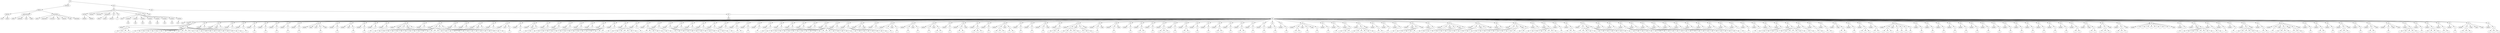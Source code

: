 digraph Tree {
	"t0" [label = "TEI"];
	"t1" [label = "teiHeader"];
	"t2" [label = "fileDesc"];
	"t3" [label = "titleStmt"];
	"t4" [label = "title"];
	"t5" [label = "author"];
	"t6" [label = "publicationStmt"];
	"t7" [label = "editor"];
	"t8" [label = "publisher"];
	"t9" [label = "idno"];
	"t10" [label = "rights"];
	"t11" [label = "SourceDesc"];
	"t12" [label = "genre"];
	"t13" [label = "inspiration"];
	"t14" [label = "structure"];
	"t15" [label = "type"];
	"t16" [label = "periode"];
	"t17" [label = "taille"];
	"t18" [label = "permalien"];
	"t19" [label = "text"];
	"t20" [label = "front"];
	"t21" [label = "docTitle"];
	"t22" [label = "titlePart"];
	"t23" [label = "titlePart"];
	"t24" [label = "docDate"];
	"t25" [label = "docAuthor"];
	"t26" [label = "docImprint"];
	"t27" [label = "editor"];
	"t28" [label = "printer"];
	"t29" [label = "div"];
	"t30" [label = "adresse"];
	"t31" [label = "div"];
	"t32" [label = "p"];
	"t33" [label = "castList"];
	"t34" [label = "head"];
	"t35" [label = "castItem"];
	"t36" [label = "role"];
	"t37" [label = "castItem"];
	"t38" [label = "role"];
	"t39" [label = "castItem"];
	"t40" [label = "role"];
	"t41" [label = "castItem"];
	"t42" [label = "role"];
	"t43" [label = "castItem"];
	"t44" [label = "role"];
	"t45" [label = "castItem"];
	"t46" [label = "role"];
	"t47" [label = "castItem"];
	"t48" [label = "role"];
	"t49" [label = "castItem"];
	"t50" [label = "role"];
	"t51" [label = "set"];
	"t52" [label = "note"];
	"t53" [label = "body"];
	"t54" [label = "div1"];
	"t55" [label = "head"];
	"t56" [label = "div2"];
	"t57" [label = "head"];
	"t58" [label = "stage"];
	"t59" [label = "sp"];
	"t60" [label = "speaker"];
	"t61" [label = "p"];
	"t62" [label = "s"];
	"t63" [label = "s"];
	"t64" [label = "s"];
	"t65" [label = "s"];
	"t66" [label = "stage"];
	"t67" [label = "p"];
	"t68" [label = "s"];
	"t69" [label = "s"];
	"t70" [label = "s"];
	"t71" [label = "s"];
	"t72" [label = "s"];
	"t73" [label = "s"];
	"t74" [label = "s"];
	"t75" [label = "s"];
	"t76" [label = "s"];
	"t77" [label = "s"];
	"t78" [label = "s"];
	"t79" [label = "s"];
	"t80" [label = "s"];
	"t81" [label = "s"];
	"t82" [label = "s"];
	"t83" [label = "s"];
	"t84" [label = "s"];
	"t85" [label = "s"];
	"t86" [label = "s"];
	"t87" [label = "s"];
	"t88" [label = "s"];
	"t89" [label = "s"];
	"t90" [label = "s"];
	"t91" [label = "sp"];
	"t92" [label = "speaker"];
	"t93" [label = "p"];
	"t94" [label = "s"];
	"t95" [label = "sp"];
	"t96" [label = "speaker"];
	"t97" [label = "stage"];
	"t98" [label = "p"];
	"t99" [label = "s"];
	"t100" [label = "sp"];
	"t101" [label = "speaker"];
	"t102" [label = "p"];
	"t103" [label = "s"];
	"t104" [label = "sp"];
	"t105" [label = "speaker"];
	"t106" [label = "p"];
	"t107" [label = "s"];
	"t108" [label = "sp"];
	"t109" [label = "speaker"];
	"t110" [label = "p"];
	"t111" [label = "s"];
	"t112" [label = "sp"];
	"t113" [label = "speaker"];
	"t114" [label = "p"];
	"t115" [label = "s"];
	"t116" [label = "sp"];
	"t117" [label = "speaker"];
	"t118" [label = "p"];
	"t119" [label = "s"];
	"t120" [label = "sp"];
	"t121" [label = "speaker"];
	"t122" [label = "p"];
	"t123" [label = "s"];
	"t124" [label = "sp"];
	"t125" [label = "speaker"];
	"t126" [label = "p"];
	"t127" [label = "s"];
	"t128" [label = "sp"];
	"t129" [label = "speaker"];
	"t130" [label = "stage"];
	"t131" [label = "note"];
	"t132" [label = "p"];
	"t133" [label = "s"];
	"t134" [label = "stage"];
	"t135" [label = "sp"];
	"t136" [label = "speaker"];
	"t137" [label = "p"];
	"t138" [label = "s"];
	"t139" [label = "sp"];
	"t140" [label = "speaker"];
	"t141" [label = "note"];
	"t142" [label = "p"];
	"t143" [label = "s"];
	"t144" [label = "sp"];
	"t145" [label = "speaker"];
	"t146" [label = "p"];
	"t147" [label = "s"];
	"t148" [label = "sp"];
	"t149" [label = "speaker"];
	"t150" [label = "p"];
	"t151" [label = "s"];
	"t152" [label = "sp"];
	"t153" [label = "speaker"];
	"t154" [label = "p"];
	"t155" [label = "s"];
	"t156" [label = "sp"];
	"t157" [label = "speaker"];
	"t158" [label = "stage"];
	"t159" [label = "p"];
	"t160" [label = "s"];
	"t161" [label = "stage"];
	"t162" [label = "p"];
	"t163" [label = "s"];
	"t164" [label = "s"];
	"t165" [label = "s"];
	"t166" [label = "sp"];
	"t167" [label = "speaker"];
	"t168" [label = "p"];
	"t169" [label = "s"];
	"t170" [label = "sp"];
	"t171" [label = "speaker"];
	"t172" [label = "p"];
	"t173" [label = "s"];
	"t174" [label = "s"];
	"t175" [label = "s"];
	"t176" [label = "s"];
	"t177" [label = "s"];
	"t178" [label = "s"];
	"t179" [label = "s"];
	"t180" [label = "s"];
	"t181" [label = "s"];
	"t182" [label = "s"];
	"t183" [label = "s"];
	"t184" [label = "s"];
	"t185" [label = "s"];
	"t186" [label = "p"];
	"t187" [label = "s"];
	"t188" [label = "p"];
	"t189" [label = "s"];
	"t190" [label = "s"];
	"t191" [label = "s"];
	"t192" [label = "s"];
	"t193" [label = "s"];
	"t194" [label = "s"];
	"t195" [label = "s"];
	"t196" [label = "sp"];
	"t197" [label = "speaker"];
	"t198" [label = "p"];
	"t199" [label = "s"];
	"t200" [label = "sp"];
	"t201" [label = "speaker"];
	"t202" [label = "p"];
	"t203" [label = "s"];
	"t204" [label = "sp"];
	"t205" [label = "speaker"];
	"t206" [label = "note"];
	"t207" [label = "p"];
	"t208" [label = "s"];
	"t209" [label = "sp"];
	"t210" [label = "speaker"];
	"t211" [label = "p"];
	"t212" [label = "s"];
	"t213" [label = "sp"];
	"t214" [label = "speaker"];
	"t215" [label = "note"];
	"t216" [label = "p"];
	"t217" [label = "s"];
	"t218" [label = "sp"];
	"t219" [label = "speaker"];
	"t220" [label = "p"];
	"t221" [label = "s"];
	"t222" [label = "sp"];
	"t223" [label = "speaker"];
	"t224" [label = "note"];
	"t225" [label = "p"];
	"t226" [label = "s"];
	"t227" [label = "s"];
	"t228" [label = "sp"];
	"t229" [label = "speaker"];
	"t230" [label = "p"];
	"t231" [label = "s"];
	"t232" [label = "sp"];
	"t233" [label = "speaker"];
	"t234" [label = "p"];
	"t235" [label = "s"];
	"t236" [label = "s"];
	"t237" [label = "s"];
	"t238" [label = "sp"];
	"t239" [label = "speaker"];
	"t240" [label = "p"];
	"t241" [label = "s"];
	"t242" [label = "s"];
	"t243" [label = "sp"];
	"t244" [label = "speaker"];
	"t245" [label = "p"];
	"t246" [label = "s"];
	"t247" [label = "sp"];
	"t248" [label = "speaker"];
	"t249" [label = "p"];
	"t250" [label = "s"];
	"t251" [label = "sp"];
	"t252" [label = "speaker"];
	"t253" [label = "p"];
	"t254" [label = "s"];
	"t255" [label = "s"];
	"t256" [label = "s"];
	"t257" [label = "s"];
	"t258" [label = "s"];
	"t259" [label = "s"];
	"t260" [label = "s"];
	"t261" [label = "s"];
	"t262" [label = "s"];
	"t263" [label = "sp"];
	"t264" [label = "speaker"];
	"t265" [label = "p"];
	"t266" [label = "s"];
	"t267" [label = "sp"];
	"t268" [label = "speaker"];
	"t269" [label = "p"];
	"t270" [label = "s"];
	"t271" [label = "s"];
	"t272" [label = "s"];
	"t273" [label = "s"];
	"t274" [label = "s"];
	"t275" [label = "s"];
	"t276" [label = "s"];
	"t277" [label = "sp"];
	"t278" [label = "speaker"];
	"t279" [label = "p"];
	"t280" [label = "s"];
	"t281" [label = "sp"];
	"t282" [label = "speaker"];
	"t283" [label = "p"];
	"t284" [label = "s"];
	"t285" [label = "s"];
	"t286" [label = "s"];
	"t287" [label = "s"];
	"t288" [label = "s"];
	"t289" [label = "sp"];
	"t290" [label = "speaker"];
	"t291" [label = "p"];
	"t292" [label = "s"];
	"t293" [label = "s"];
	"t294" [label = "sp"];
	"t295" [label = "speaker"];
	"t296" [label = "p"];
	"t297" [label = "s"];
	"t298" [label = "s"];
	"t299" [label = "s"];
	"t300" [label = "s"];
	"t301" [label = "s"];
	"t302" [label = "sp"];
	"t303" [label = "speaker"];
	"t304" [label = "p"];
	"t305" [label = "s"];
	"t306" [label = "s"];
	"t307" [label = "sp"];
	"t308" [label = "speaker"];
	"t309" [label = "p"];
	"t310" [label = "s"];
	"t311" [label = "s"];
	"t312" [label = "sp"];
	"t313" [label = "speaker"];
	"t314" [label = "p"];
	"t315" [label = "s"];
	"t316" [label = "s"];
	"t317" [label = "sp"];
	"t318" [label = "speaker"];
	"t319" [label = "p"];
	"t320" [label = "s"];
	"t321" [label = "s"];
	"t322" [label = "sp"];
	"t323" [label = "speaker"];
	"t324" [label = "p"];
	"t325" [label = "s"];
	"t326" [label = "sp"];
	"t327" [label = "speaker"];
	"t328" [label = "p"];
	"t329" [label = "s"];
	"t330" [label = "s"];
	"t331" [label = "sp"];
	"t332" [label = "speaker"];
	"t333" [label = "p"];
	"t334" [label = "s"];
	"t335" [label = "sp"];
	"t336" [label = "speaker"];
	"t337" [label = "p"];
	"t338" [label = "s"];
	"t339" [label = "sp"];
	"t340" [label = "speaker"];
	"t341" [label = "p"];
	"t342" [label = "s"];
	"t343" [label = "sp"];
	"t344" [label = "speaker"];
	"t345" [label = "p"];
	"t346" [label = "s"];
	"t347" [label = "sp"];
	"t348" [label = "speaker"];
	"t349" [label = "p"];
	"t350" [label = "s"];
	"t351" [label = "sp"];
	"t352" [label = "speaker"];
	"t353" [label = "p"];
	"t354" [label = "s"];
	"t355" [label = "s"];
	"t356" [label = "sp"];
	"t357" [label = "speaker"];
	"t358" [label = "p"];
	"t359" [label = "s"];
	"t360" [label = "sp"];
	"t361" [label = "speaker"];
	"t362" [label = "p"];
	"t363" [label = "s"];
	"t364" [label = "s"];
	"t365" [label = "s"];
	"t366" [label = "s"];
	"t367" [label = "s"];
	"t368" [label = "s"];
	"t369" [label = "s"];
	"t370" [label = "s"];
	"t371" [label = "s"];
	"t372" [label = "s"];
	"t373" [label = "s"];
	"t374" [label = "s"];
	"t375" [label = "s"];
	"t376" [label = "s"];
	"t377" [label = "s"];
	"t378" [label = "sp"];
	"t379" [label = "speaker"];
	"t380" [label = "p"];
	"t381" [label = "s"];
	"t382" [label = "sp"];
	"t383" [label = "speaker"];
	"t384" [label = "p"];
	"t385" [label = "s"];
	"t386" [label = "s"];
	"t387" [label = "s"];
	"t388" [label = "s"];
	"t389" [label = "s"];
	"t390" [label = "s"];
	"t391" [label = "sp"];
	"t392" [label = "speaker"];
	"t393" [label = "p"];
	"t394" [label = "s"];
	"t395" [label = "stage"];
	"t396" [label = "sp"];
	"t397" [label = "speaker"];
	"t398" [label = "p"];
	"t399" [label = "s"];
	"t400" [label = "sp"];
	"t401" [label = "speaker"];
	"t402" [label = "p"];
	"t403" [label = "s"];
	"t404" [label = "stage"];
	"t405" [label = "p"];
	"t406" [label = "s"];
	"t407" [label = "sp"];
	"t408" [label = "speaker"];
	"t409" [label = "p"];
	"t410" [label = "s"];
	"t411" [label = "stage"];
	"t412" [label = "p"];
	"t413" [label = "s"];
	"t414" [label = "sp"];
	"t415" [label = "speaker"];
	"t416" [label = "p"];
	"t417" [label = "s"];
	"t418" [label = "stage"];
	"t419" [label = "p"];
	"t420" [label = "s"];
	"t421" [label = "s"];
	"t422" [label = "sp"];
	"t423" [label = "speaker"];
	"t424" [label = "p"];
	"t425" [label = "s"];
	"t426" [label = "sp"];
	"t427" [label = "speaker"];
	"t428" [label = "p"];
	"t429" [label = "s"];
	"t430" [label = "s"];
	"t431" [label = "stage"];
	"t432" [label = "sp"];
	"t433" [label = "speaker"];
	"t434" [label = "p"];
	"t435" [label = "s"];
	"t436" [label = "s"];
	"t437" [label = "s"];
	"t438" [label = "sp"];
	"t439" [label = "speaker"];
	"t440" [label = "p"];
	"t441" [label = "s"];
	"t442" [label = "sp"];
	"t443" [label = "speaker"];
	"t444" [label = "p"];
	"t445" [label = "s"];
	"t446" [label = "s"];
	"t447" [label = "s"];
	"t448" [label = "stage"];
	"t449" [label = "p"];
	"t450" [label = "s"];
	"t451" [label = "s"];
	"t452" [label = "sp"];
	"t453" [label = "speaker"];
	"t454" [label = "p"];
	"t455" [label = "s"];
	"t456" [label = "sp"];
	"t457" [label = "speaker"];
	"t458" [label = "p"];
	"t459" [label = "s"];
	"t460" [label = "sp"];
	"t461" [label = "speaker"];
	"t462" [label = "p"];
	"t463" [label = "s"];
	"t464" [label = "stage"];
	"t465" [label = "sp"];
	"t466" [label = "speaker"];
	"t467" [label = "p"];
	"t468" [label = "s"];
	"t469" [label = "s"];
	"t470" [label = "s"];
	"t471" [label = "sp"];
	"t472" [label = "speaker"];
	"t473" [label = "p"];
	"t474" [label = "s"];
	"t475" [label = "s"];
	"t476" [label = "s"];
	"t477" [label = "s"];
	"t478" [label = "s"];
	"t479" [label = "stage"];
	"t480" [label = "p"];
	"t481" [label = "s"];
	"t482" [label = "s"];
	"t483" [label = "s"];
	"t484" [label = "stage"];
	"t485" [label = "sp"];
	"t486" [label = "speaker"];
	"t487" [label = "p"];
	"t488" [label = "s"];
	"t489" [label = "stage"];
	"t490" [label = "sp"];
	"t491" [label = "speaker"];
	"t492" [label = "p"];
	"t493" [label = "s"];
	"t494" [label = "stage"];
	"t495" [label = "sp"];
	"t496" [label = "speaker"];
	"t497" [label = "p"];
	"t498" [label = "s"];
	"t499" [label = "sp"];
	"t500" [label = "speaker"];
	"t501" [label = "p"];
	"t502" [label = "s"];
	"t503" [label = "s"];
	"t504" [label = "sp"];
	"t505" [label = "speaker"];
	"t506" [label = "p"];
	"t507" [label = "s"];
	"t508" [label = "sp"];
	"t509" [label = "speaker"];
	"t510" [label = "p"];
	"t511" [label = "s"];
	"t512" [label = "s"];
	"t513" [label = "s"];
	"t514" [label = "sp"];
	"t515" [label = "speaker"];
	"t516" [label = "p"];
	"t517" [label = "s"];
	"t518" [label = "sp"];
	"t519" [label = "speaker"];
	"t520" [label = "p"];
	"t521" [label = "s"];
	"t522" [label = "s"];
	"t523" [label = "sp"];
	"t524" [label = "speaker"];
	"t525" [label = "p"];
	"t526" [label = "s"];
	"t527" [label = "sp"];
	"t528" [label = "speaker"];
	"t529" [label = "p"];
	"t530" [label = "s"];
	"t531" [label = "sp"];
	"t532" [label = "speaker"];
	"t533" [label = "p"];
	"t534" [label = "s"];
	"t535" [label = "s"];
	"t536" [label = "sp"];
	"t537" [label = "speaker"];
	"t538" [label = "p"];
	"t539" [label = "s"];
	"t540" [label = "sp"];
	"t541" [label = "speaker"];
	"t542" [label = "p"];
	"t543" [label = "s"];
	"t544" [label = "s"];
	"t545" [label = "sp"];
	"t546" [label = "speaker"];
	"t547" [label = "p"];
	"t548" [label = "s"];
	"t549" [label = "sp"];
	"t550" [label = "speaker"];
	"t551" [label = "p"];
	"t552" [label = "s"];
	"t553" [label = "sp"];
	"t554" [label = "speaker"];
	"t555" [label = "p"];
	"t556" [label = "s"];
	"t557" [label = "sp"];
	"t558" [label = "speaker"];
	"t559" [label = "p"];
	"t560" [label = "s"];
	"t561" [label = "sp"];
	"t562" [label = "speaker"];
	"t563" [label = "p"];
	"t564" [label = "s"];
	"t565" [label = "s"];
	"t566" [label = "stage"];
	"t567" [label = "p"];
	"t568" [label = "s"];
	"t569" [label = "stage"];
	"t570" [label = "p"];
	"t571" [label = "s"];
	"t572" [label = "sp"];
	"t573" [label = "speaker"];
	"t574" [label = "p"];
	"t575" [label = "s"];
	"t576" [label = "sp"];
	"t577" [label = "speaker"];
	"t578" [label = "p"];
	"t579" [label = "s"];
	"t580" [label = "sp"];
	"t581" [label = "speaker"];
	"t582" [label = "p"];
	"t583" [label = "s"];
	"t584" [label = "s"];
	"t585" [label = "s"];
	"t586" [label = "sp"];
	"t587" [label = "speaker"];
	"t588" [label = "p"];
	"t589" [label = "s"];
	"t590" [label = "s"];
	"t591" [label = "s"];
	"t592" [label = "s"];
	"t593" [label = "s"];
	"t594" [label = "s"];
	"t595" [label = "stage"];
	"t596" [label = "sp"];
	"t597" [label = "speaker"];
	"t598" [label = "p"];
	"t599" [label = "s"];
	"t600" [label = "s"];
	"t601" [label = "sp"];
	"t602" [label = "speaker"];
	"t603" [label = "p"];
	"t604" [label = "s"];
	"t605" [label = "sp"];
	"t606" [label = "speaker"];
	"t607" [label = "p"];
	"t608" [label = "s"];
	"t609" [label = "sp"];
	"t610" [label = "speaker"];
	"t611" [label = "stage"];
	"t612" [label = "p"];
	"t613" [label = "s"];
	"t614" [label = "s"];
	"t615" [label = "s"];
	"t616" [label = "s"];
	"t617" [label = "s"];
	"t618" [label = "stage"];
	"t619" [label = "sp"];
	"t620" [label = "speaker"];
	"t621" [label = "p"];
	"t622" [label = "s"];
	"t623" [label = "s"];
	"t624" [label = "sp"];
	"t625" [label = "speaker"];
	"t626" [label = "p"];
	"t627" [label = "s"];
	"t628" [label = "stage"];
	"t629" [label = "p"];
	"t630" [label = "s"];
	"t631" [label = "s"];
	"t632" [label = "s"];
	"t633" [label = "stage"];
	"t634" [label = "p"];
	"t635" [label = "s"];
	"t636" [label = "s"];
	"t637" [label = "s"];
	"t638" [label = "sp"];
	"t639" [label = "speaker"];
	"t640" [label = "p"];
	"t641" [label = "s"];
	"t642" [label = "s"];
	"t643" [label = "s"];
	"t644" [label = "stage"];
	"t645" [label = "p"];
	"t646" [label = "s"];
	"t647" [label = "stage"];
	"t648" [label = "sp"];
	"t649" [label = "speaker"];
	"t650" [label = "p"];
	"t651" [label = "s"];
	"t652" [label = "s"];
	"t653" [label = "s"];
	"t654" [label = "sp"];
	"t655" [label = "speaker"];
	"t656" [label = "p"];
	"t657" [label = "s"];
	"t658" [label = "s"];
	"t659" [label = "s"];
	"t660" [label = "s"];
	"t661" [label = "p"];
	"t662" [label = "s"];
	"t663" [label = "s"];
	"t664" [label = "s"];
	"t665" [label = "stage"];
	"t666" [label = "p"];
	"t667" [label = "s"];
	"t668" [label = "s"];
	"t669" [label = "sp"];
	"t670" [label = "speaker"];
	"t671" [label = "p"];
	"t672" [label = "s"];
	"t673" [label = "sp"];
	"t674" [label = "speaker"];
	"t675" [label = "p"];
	"t676" [label = "s"];
	"t677" [label = "s"];
	"t678" [label = "s"];
	"t679" [label = "s"];
	"t680" [label = "s"];
	"t681" [label = "s"];
	"t682" [label = "s"];
	"t683" [label = "sp"];
	"t684" [label = "speaker"];
	"t685" [label = "p"];
	"t686" [label = "s"];
	"t687" [label = "sp"];
	"t688" [label = "speaker"];
	"t689" [label = "p"];
	"t690" [label = "s"];
	"t691" [label = "s"];
	"t692" [label = "s"];
	"t693" [label = "sp"];
	"t694" [label = "speaker"];
	"t695" [label = "p"];
	"t696" [label = "s"];
	"t697" [label = "s"];
	"t698" [label = "s"];
	"t699" [label = "s"];
	"t700" [label = "s"];
	"t701" [label = "stage"];
	"t702" [label = "p"];
	"t703" [label = "s"];
	"t704" [label = "s"];
	"t705" [label = "s"];
	"t706" [label = "s"];
	"t707" [label = "s"];
	"t708" [label = "s"];
	"t709" [label = "sp"];
	"t710" [label = "speaker"];
	"t711" [label = "p"];
	"t712" [label = "s"];
	"t713" [label = "sp"];
	"t714" [label = "speaker"];
	"t715" [label = "p"];
	"t716" [label = "s"];
	"t717" [label = "sp"];
	"t718" [label = "speaker"];
	"t719" [label = "p"];
	"t720" [label = "s"];
	"t721" [label = "s"];
	"t722" [label = "s"];
	"t723" [label = "s"];
	"t724" [label = "s"];
	"t725" [label = "s"];
	"t726" [label = "sp"];
	"t727" [label = "speaker"];
	"t728" [label = "p"];
	"t729" [label = "s"];
	"t730" [label = "sp"];
	"t731" [label = "speaker"];
	"t732" [label = "p"];
	"t733" [label = "s"];
	"t734" [label = "s"];
	"t735" [label = "s"];
	"t736" [label = "s"];
	"t737" [label = "s"];
	"t738" [label = "s"];
	"t739" [label = "sp"];
	"t740" [label = "speaker"];
	"t741" [label = "p"];
	"t742" [label = "s"];
	"t743" [label = "sp"];
	"t744" [label = "speaker"];
	"t745" [label = "p"];
	"t746" [label = "s"];
	"t747" [label = "sp"];
	"t748" [label = "speaker"];
	"t749" [label = "p"];
	"t750" [label = "s"];
	"t751" [label = "s"];
	"t752" [label = "s"];
	"t753" [label = "s"];
	"t754" [label = "s"];
	"t755" [label = "sp"];
	"t756" [label = "speaker"];
	"t757" [label = "p"];
	"t758" [label = "s"];
	"t759" [label = "sp"];
	"t760" [label = "speaker"];
	"t761" [label = "p"];
	"t762" [label = "s"];
	"t763" [label = "sp"];
	"t764" [label = "speaker"];
	"t765" [label = "p"];
	"t766" [label = "s"];
	"t767" [label = "s"];
	"t768" [label = "sp"];
	"t769" [label = "speaker"];
	"t770" [label = "p"];
	"t771" [label = "s"];
	"t772" [label = "sp"];
	"t773" [label = "speaker"];
	"t774" [label = "p"];
	"t775" [label = "s"];
	"t776" [label = "sp"];
	"t777" [label = "speaker"];
	"t778" [label = "p"];
	"t779" [label = "s"];
	"t780" [label = "sp"];
	"t781" [label = "speaker"];
	"t782" [label = "p"];
	"t783" [label = "s"];
	"t784" [label = "sp"];
	"t785" [label = "speaker"];
	"t786" [label = "p"];
	"t787" [label = "s"];
	"t788" [label = "sp"];
	"t789" [label = "speaker"];
	"t790" [label = "p"];
	"t791" [label = "s"];
	"t792" [label = "s"];
	"t793" [label = "s"];
	"t794" [label = "sp"];
	"t795" [label = "speaker"];
	"t796" [label = "p"];
	"t797" [label = "s"];
	"t798" [label = "s"];
	"t799" [label = "s"];
	"t800" [label = "s"];
	"t801" [label = "s"];
	"t802" [label = "s"];
	"t803" [label = "s"];
	"t804" [label = "s"];
	"t805" [label = "sp"];
	"t806" [label = "speaker"];
	"t807" [label = "p"];
	"t808" [label = "s"];
	"t809" [label = "s"];
	"t810" [label = "sp"];
	"t811" [label = "speaker"];
	"t812" [label = "p"];
	"t813" [label = "s"];
	"t814" [label = "s"];
	"t815" [label = "sp"];
	"t816" [label = "speaker"];
	"t817" [label = "p"];
	"t818" [label = "s"];
	"t819" [label = "s"];
	"t820" [label = "sp"];
	"t821" [label = "speaker"];
	"t822" [label = "stage"];
	"t823" [label = "p"];
	"t824" [label = "s"];
	"t825" [label = "s"];
	"t826" [label = "sp"];
	"t827" [label = "speaker"];
	"t828" [label = "p"];
	"t829" [label = "s"];
	"t830" [label = "sp"];
	"t831" [label = "speaker"];
	"t832" [label = "p"];
	"t833" [label = "s"];
	"t834" [label = "s"];
	"t835" [label = "s"];
	"t836" [label = "sp"];
	"t837" [label = "speaker"];
	"t838" [label = "p"];
	"t839" [label = "s"];
	"t840" [label = "s"];
	"t841" [label = "sp"];
	"t842" [label = "speaker"];
	"t843" [label = "p"];
	"t844" [label = "s"];
	"t845" [label = "s"];
	"t846" [label = "s"];
	"t847" [label = "stage"];
	"t848" [label = "p"];
	"t849" [label = "s"];
	"t850" [label = "p"];
	"t851" [label = "s"];
	"t852" [label = "p"];
	"t853" [label = "s"];
	"t854" [label = "p"];
	"t855" [label = "s"];
	"t856" [label = "sp"];
	"t857" [label = "speaker"];
	"t858" [label = "p"];
	"t859" [label = "s"];
	"t860" [label = "sp"];
	"t861" [label = "speaker"];
	"t862" [label = "p"];
	"t863" [label = "s"];
	"t864" [label = "sp"];
	"t865" [label = "speaker"];
	"t866" [label = "p"];
	"t867" [label = "s"];
	"t868" [label = "sp"];
	"t869" [label = "speaker"];
	"t870" [label = "p"];
	"t871" [label = "s"];
	"t872" [label = "sp"];
	"t873" [label = "speaker"];
	"t874" [label = "p"];
	"t875" [label = "s"];
	"t876" [label = "sp"];
	"t877" [label = "speaker"];
	"t878" [label = "p"];
	"t879" [label = "s"];
	"t880" [label = "sp"];
	"t881" [label = "speaker"];
	"t882" [label = "p"];
	"t883" [label = "s"];
	"t884" [label = "sp"];
	"t885" [label = "speaker"];
	"t886" [label = "p"];
	"t887" [label = "s"];
	"t888" [label = "sp"];
	"t889" [label = "speaker"];
	"t890" [label = "p"];
	"t891" [label = "s"];
	"t892" [label = "sp"];
	"t893" [label = "speaker"];
	"t894" [label = "p"];
	"t895" [label = "s"];
	"t896" [label = "sp"];
	"t897" [label = "speaker"];
	"t898" [label = "p"];
	"t899" [label = "s"];
	"t900" [label = "sp"];
	"t901" [label = "speaker"];
	"t902" [label = "p"];
	"t903" [label = "s"];
	"t904" [label = "sp"];
	"t905" [label = "speaker"];
	"t906" [label = "p"];
	"t907" [label = "s"];
	"t908" [label = "sp"];
	"t909" [label = "speaker"];
	"t910" [label = "p"];
	"t911" [label = "s"];
	"t912" [label = "sp"];
	"t913" [label = "speaker"];
	"t914" [label = "p"];
	"t915" [label = "s"];
	"t916" [label = "s"];
	"t917" [label = "sp"];
	"t918" [label = "speaker"];
	"t919" [label = "stage"];
	"t920" [label = "p"];
	"t921" [label = "s"];
	"t922" [label = "s"];
	"t923" [label = "sp"];
	"t924" [label = "speaker"];
	"t925" [label = "p"];
	"t926" [label = "s"];
	"t927" [label = "s"];
	"t928" [label = "s"];
	"t929" [label = "stage"];
	"t930" [label = "sp"];
	"t931" [label = "speaker"];
	"t932" [label = "p"];
	"t933" [label = "s"];
	"t934" [label = "s"];
	"t935" [label = "s"];
	"t936" [label = "stage"];
	"t937" [label = "sp"];
	"t938" [label = "speaker"];
	"t939" [label = "l"];
	"t940" [label = "l"];
	"t941" [label = "l"];
	"t942" [label = "l"];
	"t943" [label = "l"];
	"t944" [label = "l"];
	"t945" [label = "l"];
	"t946" [label = "l"];
	"t947" [label = "stage"];
	"t948" [label = "sp"];
	"t949" [label = "speaker"];
	"t950" [label = "p"];
	"t951" [label = "s"];
	"t952" [label = "sp"];
	"t953" [label = "speaker"];
	"t954" [label = "stage"];
	"t955" [label = "p"];
	"t956" [label = "s"];
	"t957" [label = "s"];
	"t958" [label = "s"];
	"t959" [label = "s"];
	"t960" [label = "s"];
	"t961" [label = "s"];
	"t962" [label = "s"];
	"t963" [label = "s"];
	"t964" [label = "sp"];
	"t965" [label = "speaker"];
	"t966" [label = "p"];
	"t967" [label = "s"];
	"t968" [label = "s"];
	"t969" [label = "sp"];
	"t970" [label = "speaker"];
	"t971" [label = "p"];
	"t972" [label = "s"];
	"t973" [label = "sp"];
	"t974" [label = "speaker"];
	"t975" [label = "p"];
	"t976" [label = "s"];
	"t977" [label = "sp"];
	"t978" [label = "speaker"];
	"t979" [label = "p"];
	"t980" [label = "s"];
	"t981" [label = "s"];
	"t982" [label = "s"];
	"t983" [label = "s"];
	"t984" [label = "s"];
	"t985" [label = "s"];
	"t986" [label = "stage"];
	"t987" [label = "sp"];
	"t988" [label = "speaker"];
	"t989" [label = "p"];
	"t990" [label = "s"];
	"t991" [label = "s"];
	"t992" [label = "sp"];
	"t993" [label = "speaker"];
	"t994" [label = "p"];
	"t995" [label = "s"];
	"t996" [label = "stage"];
	"t997" [label = "p"];
	"t998" [label = "s"];
	"t999" [label = "s"];
	"t1000" [label = "s"];
	"t1001" [label = "s"];
	"t1002" [label = "stage"];
	"t1003" [label = "p"];
	"t1004" [label = "s"];
	"t1005" [label = "s"];
	"t1006" [label = "s"];
	"t1007" [label = "stage"];
	"t1008" [label = "sp"];
	"t1009" [label = "speaker"];
	"t1010" [label = "p"];
	"t1011" [label = "s"];
	"t1012" [label = "sp"];
	"t1013" [label = "speaker"];
	"t1014" [label = "p"];
	"t1015" [label = "s"];
	"t1016" [label = "s"];
	"t1017" [label = "sp"];
	"t1018" [label = "speaker"];
	"t1019" [label = "p"];
	"t1020" [label = "s"];
	"t1021" [label = "sp"];
	"t1022" [label = "speaker"];
	"t1023" [label = "p"];
	"t1024" [label = "s"];
	"t1025" [label = "s"];
	"t1026" [label = "s"];
	"t1027" [label = "stage"];
	"t1028" [label = "sp"];
	"t1029" [label = "speaker"];
	"t1030" [label = "p"];
	"t1031" [label = "s"];
	"t1032" [label = "sp"];
	"t1033" [label = "speaker"];
	"t1034" [label = "p"];
	"t1035" [label = "s"];
	"t1036" [label = "s"];
	"t1037" [label = "stage"];
	"t1038" [label = "sp"];
	"t1039" [label = "speaker"];
	"t1040" [label = "p"];
	"t1041" [label = "s"];
	"t1042" [label = "stage"];
	"t1043" [label = "stage"];
	"t1044" [label = "sp"];
	"t1045" [label = "speaker"];
	"t1046" [label = "p"];
	"t1047" [label = "s"];
	"t1048" [label = "s"];
	"t1049" [label = "s"];
	"t1050" [label = "s"];
	"t1051" [label = "s"];
	"t1052" [label = "sp"];
	"t1053" [label = "speaker"];
	"t1054" [label = "p"];
	"t1055" [label = "s"];
	"t1056" [label = "sp"];
	"t1057" [label = "speaker"];
	"t1058" [label = "p"];
	"t1059" [label = "s"];
	"t1060" [label = "s"];
	"t1061" [label = "s"];
	"t1062" [label = "s"];
	"t1063" [label = "sp"];
	"t1064" [label = "speaker"];
	"t1065" [label = "p"];
	"t1066" [label = "s"];
	"t1067" [label = "s"];
	"t1068" [label = "sp"];
	"t1069" [label = "speaker"];
	"t1070" [label = "p"];
	"t1071" [label = "s"];
	"t1072" [label = "sp"];
	"t1073" [label = "speaker"];
	"t1074" [label = "p"];
	"t1075" [label = "s"];
	"t1076" [label = "s"];
	"t1077" [label = "s"];
	"t1078" [label = "stage"];
	"t1079" [label = "stage"];
	"t1080" [label = "stage"];
	"t1081" [label = "sp"];
	"t1082" [label = "speaker"];
	"t1083" [label = "p"];
	"t1084" [label = "s"];
	"t1085" [label = "s"];
	"t1086" [label = "s"];
	"t0" -> "t1";
	"t1" -> "t2";
	"t2" -> "t3";
	"t3" -> "t4";
	"t3" -> "t5";
	"t2" -> "t6";
	"t6" -> "t7";
	"t6" -> "t8";
	"t6" -> "t9";
	"t6" -> "t10";
	"t2" -> "t11";
	"t11" -> "t12";
	"t11" -> "t13";
	"t11" -> "t14";
	"t11" -> "t15";
	"t11" -> "t16";
	"t11" -> "t17";
	"t11" -> "t18";
	"t0" -> "t19";
	"t19" -> "t20";
	"t20" -> "t21";
	"t21" -> "t22";
	"t21" -> "t23";
	"t20" -> "t24";
	"t20" -> "t25";
	"t20" -> "t26";
	"t26" -> "t27";
	"t26" -> "t28";
	"t20" -> "t29";
	"t29" -> "t30";
	"t20" -> "t31";
	"t31" -> "t32";
	"t20" -> "t33";
	"t33" -> "t34";
	"t33" -> "t35";
	"t35" -> "t36";
	"t33" -> "t37";
	"t37" -> "t38";
	"t33" -> "t39";
	"t39" -> "t40";
	"t33" -> "t41";
	"t41" -> "t42";
	"t33" -> "t43";
	"t43" -> "t44";
	"t33" -> "t45";
	"t45" -> "t46";
	"t33" -> "t47";
	"t47" -> "t48";
	"t33" -> "t49";
	"t49" -> "t50";
	"t20" -> "t51";
	"t20" -> "t52";
	"t19" -> "t53";
	"t53" -> "t54";
	"t54" -> "t55";
	"t54" -> "t56";
	"t56" -> "t57";
	"t56" -> "t58";
	"t56" -> "t59";
	"t59" -> "t60";
	"t59" -> "t61";
	"t61" -> "t62";
	"t61" -> "t63";
	"t61" -> "t64";
	"t61" -> "t65";
	"t59" -> "t66";
	"t59" -> "t67";
	"t67" -> "t68";
	"t67" -> "t69";
	"t67" -> "t70";
	"t67" -> "t71";
	"t67" -> "t72";
	"t67" -> "t73";
	"t67" -> "t74";
	"t67" -> "t75";
	"t67" -> "t76";
	"t67" -> "t77";
	"t67" -> "t78";
	"t67" -> "t79";
	"t67" -> "t80";
	"t67" -> "t81";
	"t67" -> "t82";
	"t67" -> "t83";
	"t67" -> "t84";
	"t67" -> "t85";
	"t67" -> "t86";
	"t67" -> "t87";
	"t67" -> "t88";
	"t67" -> "t89";
	"t67" -> "t90";
	"t56" -> "t91";
	"t91" -> "t92";
	"t91" -> "t93";
	"t93" -> "t94";
	"t56" -> "t95";
	"t95" -> "t96";
	"t95" -> "t97";
	"t95" -> "t98";
	"t98" -> "t99";
	"t56" -> "t100";
	"t100" -> "t101";
	"t100" -> "t102";
	"t102" -> "t103";
	"t56" -> "t104";
	"t104" -> "t105";
	"t104" -> "t106";
	"t106" -> "t107";
	"t56" -> "t108";
	"t108" -> "t109";
	"t108" -> "t110";
	"t110" -> "t111";
	"t56" -> "t112";
	"t112" -> "t113";
	"t112" -> "t114";
	"t114" -> "t115";
	"t56" -> "t116";
	"t116" -> "t117";
	"t116" -> "t118";
	"t118" -> "t119";
	"t56" -> "t120";
	"t120" -> "t121";
	"t120" -> "t122";
	"t122" -> "t123";
	"t56" -> "t124";
	"t124" -> "t125";
	"t124" -> "t126";
	"t126" -> "t127";
	"t56" -> "t128";
	"t128" -> "t129";
	"t128" -> "t130";
	"t128" -> "t131";
	"t128" -> "t132";
	"t132" -> "t133";
	"t128" -> "t134";
	"t56" -> "t135";
	"t135" -> "t136";
	"t135" -> "t137";
	"t137" -> "t138";
	"t56" -> "t139";
	"t139" -> "t140";
	"t139" -> "t141";
	"t139" -> "t142";
	"t142" -> "t143";
	"t56" -> "t144";
	"t144" -> "t145";
	"t144" -> "t146";
	"t146" -> "t147";
	"t56" -> "t148";
	"t148" -> "t149";
	"t148" -> "t150";
	"t150" -> "t151";
	"t56" -> "t152";
	"t152" -> "t153";
	"t152" -> "t154";
	"t154" -> "t155";
	"t56" -> "t156";
	"t156" -> "t157";
	"t156" -> "t158";
	"t156" -> "t159";
	"t159" -> "t160";
	"t156" -> "t161";
	"t156" -> "t162";
	"t162" -> "t163";
	"t162" -> "t164";
	"t162" -> "t165";
	"t56" -> "t166";
	"t166" -> "t167";
	"t166" -> "t168";
	"t168" -> "t169";
	"t56" -> "t170";
	"t170" -> "t171";
	"t170" -> "t172";
	"t172" -> "t173";
	"t172" -> "t174";
	"t172" -> "t175";
	"t172" -> "t176";
	"t172" -> "t177";
	"t172" -> "t178";
	"t172" -> "t179";
	"t172" -> "t180";
	"t172" -> "t181";
	"t172" -> "t182";
	"t172" -> "t183";
	"t172" -> "t184";
	"t172" -> "t185";
	"t170" -> "t186";
	"t186" -> "t187";
	"t170" -> "t188";
	"t188" -> "t189";
	"t188" -> "t190";
	"t188" -> "t191";
	"t188" -> "t192";
	"t188" -> "t193";
	"t188" -> "t194";
	"t188" -> "t195";
	"t56" -> "t196";
	"t196" -> "t197";
	"t196" -> "t198";
	"t198" -> "t199";
	"t56" -> "t200";
	"t200" -> "t201";
	"t200" -> "t202";
	"t202" -> "t203";
	"t56" -> "t204";
	"t204" -> "t205";
	"t204" -> "t206";
	"t204" -> "t207";
	"t207" -> "t208";
	"t56" -> "t209";
	"t209" -> "t210";
	"t209" -> "t211";
	"t211" -> "t212";
	"t56" -> "t213";
	"t213" -> "t214";
	"t213" -> "t215";
	"t213" -> "t216";
	"t216" -> "t217";
	"t56" -> "t218";
	"t218" -> "t219";
	"t218" -> "t220";
	"t220" -> "t221";
	"t56" -> "t222";
	"t222" -> "t223";
	"t222" -> "t224";
	"t222" -> "t225";
	"t225" -> "t226";
	"t225" -> "t227";
	"t56" -> "t228";
	"t228" -> "t229";
	"t228" -> "t230";
	"t230" -> "t231";
	"t56" -> "t232";
	"t232" -> "t233";
	"t232" -> "t234";
	"t234" -> "t235";
	"t234" -> "t236";
	"t234" -> "t237";
	"t56" -> "t238";
	"t238" -> "t239";
	"t238" -> "t240";
	"t240" -> "t241";
	"t240" -> "t242";
	"t56" -> "t243";
	"t243" -> "t244";
	"t243" -> "t245";
	"t245" -> "t246";
	"t56" -> "t247";
	"t247" -> "t248";
	"t247" -> "t249";
	"t249" -> "t250";
	"t56" -> "t251";
	"t251" -> "t252";
	"t251" -> "t253";
	"t253" -> "t254";
	"t253" -> "t255";
	"t253" -> "t256";
	"t253" -> "t257";
	"t253" -> "t258";
	"t253" -> "t259";
	"t253" -> "t260";
	"t253" -> "t261";
	"t253" -> "t262";
	"t56" -> "t263";
	"t263" -> "t264";
	"t263" -> "t265";
	"t265" -> "t266";
	"t56" -> "t267";
	"t267" -> "t268";
	"t267" -> "t269";
	"t269" -> "t270";
	"t269" -> "t271";
	"t269" -> "t272";
	"t269" -> "t273";
	"t269" -> "t274";
	"t269" -> "t275";
	"t269" -> "t276";
	"t56" -> "t277";
	"t277" -> "t278";
	"t277" -> "t279";
	"t279" -> "t280";
	"t56" -> "t281";
	"t281" -> "t282";
	"t281" -> "t283";
	"t283" -> "t284";
	"t283" -> "t285";
	"t283" -> "t286";
	"t283" -> "t287";
	"t283" -> "t288";
	"t56" -> "t289";
	"t289" -> "t290";
	"t289" -> "t291";
	"t291" -> "t292";
	"t291" -> "t293";
	"t56" -> "t294";
	"t294" -> "t295";
	"t294" -> "t296";
	"t296" -> "t297";
	"t296" -> "t298";
	"t296" -> "t299";
	"t296" -> "t300";
	"t296" -> "t301";
	"t56" -> "t302";
	"t302" -> "t303";
	"t302" -> "t304";
	"t304" -> "t305";
	"t304" -> "t306";
	"t56" -> "t307";
	"t307" -> "t308";
	"t307" -> "t309";
	"t309" -> "t310";
	"t309" -> "t311";
	"t56" -> "t312";
	"t312" -> "t313";
	"t312" -> "t314";
	"t314" -> "t315";
	"t314" -> "t316";
	"t56" -> "t317";
	"t317" -> "t318";
	"t317" -> "t319";
	"t319" -> "t320";
	"t319" -> "t321";
	"t56" -> "t322";
	"t322" -> "t323";
	"t322" -> "t324";
	"t324" -> "t325";
	"t56" -> "t326";
	"t326" -> "t327";
	"t326" -> "t328";
	"t328" -> "t329";
	"t328" -> "t330";
	"t56" -> "t331";
	"t331" -> "t332";
	"t331" -> "t333";
	"t333" -> "t334";
	"t56" -> "t335";
	"t335" -> "t336";
	"t335" -> "t337";
	"t337" -> "t338";
	"t56" -> "t339";
	"t339" -> "t340";
	"t339" -> "t341";
	"t341" -> "t342";
	"t56" -> "t343";
	"t343" -> "t344";
	"t343" -> "t345";
	"t345" -> "t346";
	"t56" -> "t347";
	"t347" -> "t348";
	"t347" -> "t349";
	"t349" -> "t350";
	"t56" -> "t351";
	"t351" -> "t352";
	"t351" -> "t353";
	"t353" -> "t354";
	"t353" -> "t355";
	"t56" -> "t356";
	"t356" -> "t357";
	"t356" -> "t358";
	"t358" -> "t359";
	"t56" -> "t360";
	"t360" -> "t361";
	"t360" -> "t362";
	"t362" -> "t363";
	"t362" -> "t364";
	"t362" -> "t365";
	"t362" -> "t366";
	"t362" -> "t367";
	"t362" -> "t368";
	"t362" -> "t369";
	"t362" -> "t370";
	"t362" -> "t371";
	"t362" -> "t372";
	"t362" -> "t373";
	"t362" -> "t374";
	"t362" -> "t375";
	"t362" -> "t376";
	"t362" -> "t377";
	"t56" -> "t378";
	"t378" -> "t379";
	"t378" -> "t380";
	"t380" -> "t381";
	"t56" -> "t382";
	"t382" -> "t383";
	"t382" -> "t384";
	"t384" -> "t385";
	"t384" -> "t386";
	"t384" -> "t387";
	"t384" -> "t388";
	"t384" -> "t389";
	"t384" -> "t390";
	"t56" -> "t391";
	"t391" -> "t392";
	"t391" -> "t393";
	"t393" -> "t394";
	"t391" -> "t395";
	"t56" -> "t396";
	"t396" -> "t397";
	"t396" -> "t398";
	"t398" -> "t399";
	"t56" -> "t400";
	"t400" -> "t401";
	"t400" -> "t402";
	"t402" -> "t403";
	"t400" -> "t404";
	"t400" -> "t405";
	"t405" -> "t406";
	"t56" -> "t407";
	"t407" -> "t408";
	"t407" -> "t409";
	"t409" -> "t410";
	"t407" -> "t411";
	"t407" -> "t412";
	"t412" -> "t413";
	"t56" -> "t414";
	"t414" -> "t415";
	"t414" -> "t416";
	"t416" -> "t417";
	"t414" -> "t418";
	"t414" -> "t419";
	"t419" -> "t420";
	"t419" -> "t421";
	"t56" -> "t422";
	"t422" -> "t423";
	"t422" -> "t424";
	"t424" -> "t425";
	"t56" -> "t426";
	"t426" -> "t427";
	"t426" -> "t428";
	"t428" -> "t429";
	"t428" -> "t430";
	"t426" -> "t431";
	"t56" -> "t432";
	"t432" -> "t433";
	"t432" -> "t434";
	"t434" -> "t435";
	"t434" -> "t436";
	"t434" -> "t437";
	"t56" -> "t438";
	"t438" -> "t439";
	"t438" -> "t440";
	"t440" -> "t441";
	"t56" -> "t442";
	"t442" -> "t443";
	"t442" -> "t444";
	"t444" -> "t445";
	"t444" -> "t446";
	"t444" -> "t447";
	"t442" -> "t448";
	"t442" -> "t449";
	"t449" -> "t450";
	"t449" -> "t451";
	"t56" -> "t452";
	"t452" -> "t453";
	"t452" -> "t454";
	"t454" -> "t455";
	"t56" -> "t456";
	"t456" -> "t457";
	"t456" -> "t458";
	"t458" -> "t459";
	"t56" -> "t460";
	"t460" -> "t461";
	"t460" -> "t462";
	"t462" -> "t463";
	"t460" -> "t464";
	"t56" -> "t465";
	"t465" -> "t466";
	"t465" -> "t467";
	"t467" -> "t468";
	"t467" -> "t469";
	"t467" -> "t470";
	"t56" -> "t471";
	"t471" -> "t472";
	"t471" -> "t473";
	"t473" -> "t474";
	"t473" -> "t475";
	"t473" -> "t476";
	"t473" -> "t477";
	"t473" -> "t478";
	"t471" -> "t479";
	"t471" -> "t480";
	"t480" -> "t481";
	"t480" -> "t482";
	"t480" -> "t483";
	"t471" -> "t484";
	"t56" -> "t485";
	"t485" -> "t486";
	"t485" -> "t487";
	"t487" -> "t488";
	"t485" -> "t489";
	"t56" -> "t490";
	"t490" -> "t491";
	"t490" -> "t492";
	"t492" -> "t493";
	"t490" -> "t494";
	"t56" -> "t495";
	"t495" -> "t496";
	"t495" -> "t497";
	"t497" -> "t498";
	"t56" -> "t499";
	"t499" -> "t500";
	"t499" -> "t501";
	"t501" -> "t502";
	"t501" -> "t503";
	"t56" -> "t504";
	"t504" -> "t505";
	"t504" -> "t506";
	"t506" -> "t507";
	"t56" -> "t508";
	"t508" -> "t509";
	"t508" -> "t510";
	"t510" -> "t511";
	"t510" -> "t512";
	"t510" -> "t513";
	"t56" -> "t514";
	"t514" -> "t515";
	"t514" -> "t516";
	"t516" -> "t517";
	"t56" -> "t518";
	"t518" -> "t519";
	"t518" -> "t520";
	"t520" -> "t521";
	"t520" -> "t522";
	"t56" -> "t523";
	"t523" -> "t524";
	"t523" -> "t525";
	"t525" -> "t526";
	"t56" -> "t527";
	"t527" -> "t528";
	"t527" -> "t529";
	"t529" -> "t530";
	"t56" -> "t531";
	"t531" -> "t532";
	"t531" -> "t533";
	"t533" -> "t534";
	"t533" -> "t535";
	"t56" -> "t536";
	"t536" -> "t537";
	"t536" -> "t538";
	"t538" -> "t539";
	"t56" -> "t540";
	"t540" -> "t541";
	"t540" -> "t542";
	"t542" -> "t543";
	"t542" -> "t544";
	"t56" -> "t545";
	"t545" -> "t546";
	"t545" -> "t547";
	"t547" -> "t548";
	"t56" -> "t549";
	"t549" -> "t550";
	"t549" -> "t551";
	"t551" -> "t552";
	"t56" -> "t553";
	"t553" -> "t554";
	"t553" -> "t555";
	"t555" -> "t556";
	"t56" -> "t557";
	"t557" -> "t558";
	"t557" -> "t559";
	"t559" -> "t560";
	"t56" -> "t561";
	"t561" -> "t562";
	"t561" -> "t563";
	"t563" -> "t564";
	"t563" -> "t565";
	"t561" -> "t566";
	"t561" -> "t567";
	"t567" -> "t568";
	"t561" -> "t569";
	"t561" -> "t570";
	"t570" -> "t571";
	"t56" -> "t572";
	"t572" -> "t573";
	"t572" -> "t574";
	"t574" -> "t575";
	"t56" -> "t576";
	"t576" -> "t577";
	"t576" -> "t578";
	"t578" -> "t579";
	"t56" -> "t580";
	"t580" -> "t581";
	"t580" -> "t582";
	"t582" -> "t583";
	"t582" -> "t584";
	"t582" -> "t585";
	"t56" -> "t586";
	"t586" -> "t587";
	"t586" -> "t588";
	"t588" -> "t589";
	"t588" -> "t590";
	"t588" -> "t591";
	"t588" -> "t592";
	"t588" -> "t593";
	"t588" -> "t594";
	"t586" -> "t595";
	"t56" -> "t596";
	"t596" -> "t597";
	"t596" -> "t598";
	"t598" -> "t599";
	"t598" -> "t600";
	"t56" -> "t601";
	"t601" -> "t602";
	"t601" -> "t603";
	"t603" -> "t604";
	"t56" -> "t605";
	"t605" -> "t606";
	"t605" -> "t607";
	"t607" -> "t608";
	"t56" -> "t609";
	"t609" -> "t610";
	"t609" -> "t611";
	"t609" -> "t612";
	"t612" -> "t613";
	"t612" -> "t614";
	"t612" -> "t615";
	"t612" -> "t616";
	"t612" -> "t617";
	"t609" -> "t618";
	"t56" -> "t619";
	"t619" -> "t620";
	"t619" -> "t621";
	"t621" -> "t622";
	"t621" -> "t623";
	"t56" -> "t624";
	"t624" -> "t625";
	"t624" -> "t626";
	"t626" -> "t627";
	"t624" -> "t628";
	"t624" -> "t629";
	"t629" -> "t630";
	"t629" -> "t631";
	"t629" -> "t632";
	"t624" -> "t633";
	"t624" -> "t634";
	"t634" -> "t635";
	"t634" -> "t636";
	"t634" -> "t637";
	"t56" -> "t638";
	"t638" -> "t639";
	"t638" -> "t640";
	"t640" -> "t641";
	"t640" -> "t642";
	"t640" -> "t643";
	"t638" -> "t644";
	"t638" -> "t645";
	"t645" -> "t646";
	"t638" -> "t647";
	"t56" -> "t648";
	"t648" -> "t649";
	"t648" -> "t650";
	"t650" -> "t651";
	"t650" -> "t652";
	"t650" -> "t653";
	"t56" -> "t654";
	"t654" -> "t655";
	"t654" -> "t656";
	"t656" -> "t657";
	"t656" -> "t658";
	"t656" -> "t659";
	"t656" -> "t660";
	"t654" -> "t661";
	"t661" -> "t662";
	"t661" -> "t663";
	"t661" -> "t664";
	"t654" -> "t665";
	"t654" -> "t666";
	"t666" -> "t667";
	"t666" -> "t668";
	"t56" -> "t669";
	"t669" -> "t670";
	"t669" -> "t671";
	"t671" -> "t672";
	"t56" -> "t673";
	"t673" -> "t674";
	"t673" -> "t675";
	"t675" -> "t676";
	"t675" -> "t677";
	"t675" -> "t678";
	"t675" -> "t679";
	"t675" -> "t680";
	"t675" -> "t681";
	"t675" -> "t682";
	"t56" -> "t683";
	"t683" -> "t684";
	"t683" -> "t685";
	"t685" -> "t686";
	"t56" -> "t687";
	"t687" -> "t688";
	"t687" -> "t689";
	"t689" -> "t690";
	"t689" -> "t691";
	"t689" -> "t692";
	"t56" -> "t693";
	"t693" -> "t694";
	"t693" -> "t695";
	"t695" -> "t696";
	"t695" -> "t697";
	"t695" -> "t698";
	"t695" -> "t699";
	"t695" -> "t700";
	"t693" -> "t701";
	"t693" -> "t702";
	"t702" -> "t703";
	"t702" -> "t704";
	"t702" -> "t705";
	"t702" -> "t706";
	"t702" -> "t707";
	"t702" -> "t708";
	"t56" -> "t709";
	"t709" -> "t710";
	"t709" -> "t711";
	"t711" -> "t712";
	"t56" -> "t713";
	"t713" -> "t714";
	"t713" -> "t715";
	"t715" -> "t716";
	"t56" -> "t717";
	"t717" -> "t718";
	"t717" -> "t719";
	"t719" -> "t720";
	"t719" -> "t721";
	"t719" -> "t722";
	"t719" -> "t723";
	"t719" -> "t724";
	"t719" -> "t725";
	"t56" -> "t726";
	"t726" -> "t727";
	"t726" -> "t728";
	"t728" -> "t729";
	"t56" -> "t730";
	"t730" -> "t731";
	"t730" -> "t732";
	"t732" -> "t733";
	"t732" -> "t734";
	"t732" -> "t735";
	"t732" -> "t736";
	"t732" -> "t737";
	"t732" -> "t738";
	"t56" -> "t739";
	"t739" -> "t740";
	"t739" -> "t741";
	"t741" -> "t742";
	"t56" -> "t743";
	"t743" -> "t744";
	"t743" -> "t745";
	"t745" -> "t746";
	"t56" -> "t747";
	"t747" -> "t748";
	"t747" -> "t749";
	"t749" -> "t750";
	"t749" -> "t751";
	"t749" -> "t752";
	"t749" -> "t753";
	"t749" -> "t754";
	"t56" -> "t755";
	"t755" -> "t756";
	"t755" -> "t757";
	"t757" -> "t758";
	"t56" -> "t759";
	"t759" -> "t760";
	"t759" -> "t761";
	"t761" -> "t762";
	"t56" -> "t763";
	"t763" -> "t764";
	"t763" -> "t765";
	"t765" -> "t766";
	"t765" -> "t767";
	"t56" -> "t768";
	"t768" -> "t769";
	"t768" -> "t770";
	"t770" -> "t771";
	"t56" -> "t772";
	"t772" -> "t773";
	"t772" -> "t774";
	"t774" -> "t775";
	"t56" -> "t776";
	"t776" -> "t777";
	"t776" -> "t778";
	"t778" -> "t779";
	"t56" -> "t780";
	"t780" -> "t781";
	"t780" -> "t782";
	"t782" -> "t783";
	"t56" -> "t784";
	"t784" -> "t785";
	"t784" -> "t786";
	"t786" -> "t787";
	"t56" -> "t788";
	"t788" -> "t789";
	"t788" -> "t790";
	"t790" -> "t791";
	"t790" -> "t792";
	"t790" -> "t793";
	"t56" -> "t794";
	"t794" -> "t795";
	"t794" -> "t796";
	"t796" -> "t797";
	"t796" -> "t798";
	"t796" -> "t799";
	"t796" -> "t800";
	"t796" -> "t801";
	"t796" -> "t802";
	"t796" -> "t803";
	"t796" -> "t804";
	"t56" -> "t805";
	"t805" -> "t806";
	"t805" -> "t807";
	"t807" -> "t808";
	"t807" -> "t809";
	"t56" -> "t810";
	"t810" -> "t811";
	"t810" -> "t812";
	"t812" -> "t813";
	"t812" -> "t814";
	"t56" -> "t815";
	"t815" -> "t816";
	"t815" -> "t817";
	"t817" -> "t818";
	"t817" -> "t819";
	"t56" -> "t820";
	"t820" -> "t821";
	"t820" -> "t822";
	"t820" -> "t823";
	"t823" -> "t824";
	"t823" -> "t825";
	"t56" -> "t826";
	"t826" -> "t827";
	"t826" -> "t828";
	"t828" -> "t829";
	"t56" -> "t830";
	"t830" -> "t831";
	"t830" -> "t832";
	"t832" -> "t833";
	"t832" -> "t834";
	"t832" -> "t835";
	"t56" -> "t836";
	"t836" -> "t837";
	"t836" -> "t838";
	"t838" -> "t839";
	"t838" -> "t840";
	"t56" -> "t841";
	"t841" -> "t842";
	"t841" -> "t843";
	"t843" -> "t844";
	"t843" -> "t845";
	"t843" -> "t846";
	"t841" -> "t847";
	"t841" -> "t848";
	"t848" -> "t849";
	"t841" -> "t850";
	"t850" -> "t851";
	"t841" -> "t852";
	"t852" -> "t853";
	"t841" -> "t854";
	"t854" -> "t855";
	"t56" -> "t856";
	"t856" -> "t857";
	"t856" -> "t858";
	"t858" -> "t859";
	"t56" -> "t860";
	"t860" -> "t861";
	"t860" -> "t862";
	"t862" -> "t863";
	"t56" -> "t864";
	"t864" -> "t865";
	"t864" -> "t866";
	"t866" -> "t867";
	"t56" -> "t868";
	"t868" -> "t869";
	"t868" -> "t870";
	"t870" -> "t871";
	"t56" -> "t872";
	"t872" -> "t873";
	"t872" -> "t874";
	"t874" -> "t875";
	"t56" -> "t876";
	"t876" -> "t877";
	"t876" -> "t878";
	"t878" -> "t879";
	"t56" -> "t880";
	"t880" -> "t881";
	"t880" -> "t882";
	"t882" -> "t883";
	"t56" -> "t884";
	"t884" -> "t885";
	"t884" -> "t886";
	"t886" -> "t887";
	"t56" -> "t888";
	"t888" -> "t889";
	"t888" -> "t890";
	"t890" -> "t891";
	"t56" -> "t892";
	"t892" -> "t893";
	"t892" -> "t894";
	"t894" -> "t895";
	"t56" -> "t896";
	"t896" -> "t897";
	"t896" -> "t898";
	"t898" -> "t899";
	"t56" -> "t900";
	"t900" -> "t901";
	"t900" -> "t902";
	"t902" -> "t903";
	"t56" -> "t904";
	"t904" -> "t905";
	"t904" -> "t906";
	"t906" -> "t907";
	"t56" -> "t908";
	"t908" -> "t909";
	"t908" -> "t910";
	"t910" -> "t911";
	"t56" -> "t912";
	"t912" -> "t913";
	"t912" -> "t914";
	"t914" -> "t915";
	"t914" -> "t916";
	"t56" -> "t917";
	"t917" -> "t918";
	"t917" -> "t919";
	"t917" -> "t920";
	"t920" -> "t921";
	"t920" -> "t922";
	"t56" -> "t923";
	"t923" -> "t924";
	"t923" -> "t925";
	"t925" -> "t926";
	"t925" -> "t927";
	"t925" -> "t928";
	"t923" -> "t929";
	"t56" -> "t930";
	"t930" -> "t931";
	"t930" -> "t932";
	"t932" -> "t933";
	"t932" -> "t934";
	"t932" -> "t935";
	"t930" -> "t936";
	"t56" -> "t937";
	"t937" -> "t938";
	"t937" -> "t939";
	"t937" -> "t940";
	"t937" -> "t941";
	"t937" -> "t942";
	"t937" -> "t943";
	"t937" -> "t944";
	"t937" -> "t945";
	"t937" -> "t946";
	"t937" -> "t947";
	"t56" -> "t948";
	"t948" -> "t949";
	"t948" -> "t950";
	"t950" -> "t951";
	"t56" -> "t952";
	"t952" -> "t953";
	"t952" -> "t954";
	"t952" -> "t955";
	"t955" -> "t956";
	"t955" -> "t957";
	"t955" -> "t958";
	"t955" -> "t959";
	"t955" -> "t960";
	"t955" -> "t961";
	"t955" -> "t962";
	"t955" -> "t963";
	"t56" -> "t964";
	"t964" -> "t965";
	"t964" -> "t966";
	"t966" -> "t967";
	"t966" -> "t968";
	"t56" -> "t969";
	"t969" -> "t970";
	"t969" -> "t971";
	"t971" -> "t972";
	"t56" -> "t973";
	"t973" -> "t974";
	"t973" -> "t975";
	"t975" -> "t976";
	"t56" -> "t977";
	"t977" -> "t978";
	"t977" -> "t979";
	"t979" -> "t980";
	"t979" -> "t981";
	"t979" -> "t982";
	"t979" -> "t983";
	"t979" -> "t984";
	"t979" -> "t985";
	"t977" -> "t986";
	"t56" -> "t987";
	"t987" -> "t988";
	"t987" -> "t989";
	"t989" -> "t990";
	"t989" -> "t991";
	"t56" -> "t992";
	"t992" -> "t993";
	"t992" -> "t994";
	"t994" -> "t995";
	"t992" -> "t996";
	"t992" -> "t997";
	"t997" -> "t998";
	"t997" -> "t999";
	"t997" -> "t1000";
	"t997" -> "t1001";
	"t992" -> "t1002";
	"t992" -> "t1003";
	"t1003" -> "t1004";
	"t1003" -> "t1005";
	"t1003" -> "t1006";
	"t992" -> "t1007";
	"t56" -> "t1008";
	"t1008" -> "t1009";
	"t1008" -> "t1010";
	"t1010" -> "t1011";
	"t56" -> "t1012";
	"t1012" -> "t1013";
	"t1012" -> "t1014";
	"t1014" -> "t1015";
	"t1014" -> "t1016";
	"t56" -> "t1017";
	"t1017" -> "t1018";
	"t1017" -> "t1019";
	"t1019" -> "t1020";
	"t56" -> "t1021";
	"t1021" -> "t1022";
	"t1021" -> "t1023";
	"t1023" -> "t1024";
	"t1023" -> "t1025";
	"t1023" -> "t1026";
	"t1021" -> "t1027";
	"t56" -> "t1028";
	"t1028" -> "t1029";
	"t1028" -> "t1030";
	"t1030" -> "t1031";
	"t56" -> "t1032";
	"t1032" -> "t1033";
	"t1032" -> "t1034";
	"t1034" -> "t1035";
	"t1034" -> "t1036";
	"t1032" -> "t1037";
	"t56" -> "t1038";
	"t1038" -> "t1039";
	"t1038" -> "t1040";
	"t1040" -> "t1041";
	"t1038" -> "t1042";
	"t1038" -> "t1043";
	"t56" -> "t1044";
	"t1044" -> "t1045";
	"t1044" -> "t1046";
	"t1046" -> "t1047";
	"t1046" -> "t1048";
	"t1046" -> "t1049";
	"t1046" -> "t1050";
	"t1046" -> "t1051";
	"t56" -> "t1052";
	"t1052" -> "t1053";
	"t1052" -> "t1054";
	"t1054" -> "t1055";
	"t56" -> "t1056";
	"t1056" -> "t1057";
	"t1056" -> "t1058";
	"t1058" -> "t1059";
	"t1058" -> "t1060";
	"t1058" -> "t1061";
	"t1058" -> "t1062";
	"t56" -> "t1063";
	"t1063" -> "t1064";
	"t1063" -> "t1065";
	"t1065" -> "t1066";
	"t1065" -> "t1067";
	"t56" -> "t1068";
	"t1068" -> "t1069";
	"t1068" -> "t1070";
	"t1070" -> "t1071";
	"t56" -> "t1072";
	"t1072" -> "t1073";
	"t1072" -> "t1074";
	"t1074" -> "t1075";
	"t1074" -> "t1076";
	"t1074" -> "t1077";
	"t1072" -> "t1078";
	"t1072" -> "t1079";
	"t1072" -> "t1080";
	"t56" -> "t1081";
	"t1081" -> "t1082";
	"t1081" -> "t1083";
	"t1083" -> "t1084";
	"t1083" -> "t1085";
	"t1083" -> "t1086";
}
